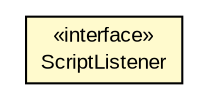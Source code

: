 #!/usr/local/bin/dot
#
# Class diagram 
# Generated by UMLGraph version R5_6-24-gf6e263 (http://www.umlgraph.org/)
#

digraph G {
	edge [fontname="arial",fontsize=10,labelfontname="arial",labelfontsize=10];
	node [fontname="arial",fontsize=10,shape=plaintext];
	nodesep=0.25;
	ranksep=0.5;
	// org.gservlet.ScriptListener
	c1843 [label=<<table title="org.gservlet.ScriptListener" border="0" cellborder="1" cellspacing="0" cellpadding="2" port="p" bgcolor="lemonChiffon" href="./ScriptListener.html">
		<tr><td><table border="0" cellspacing="0" cellpadding="1">
<tr><td align="center" balign="center"> &#171;interface&#187; </td></tr>
<tr><td align="center" balign="center"> ScriptListener </td></tr>
		</table></td></tr>
		</table>>, URL="./ScriptListener.html", fontname="arial", fontcolor="black", fontsize=10.0];
}

